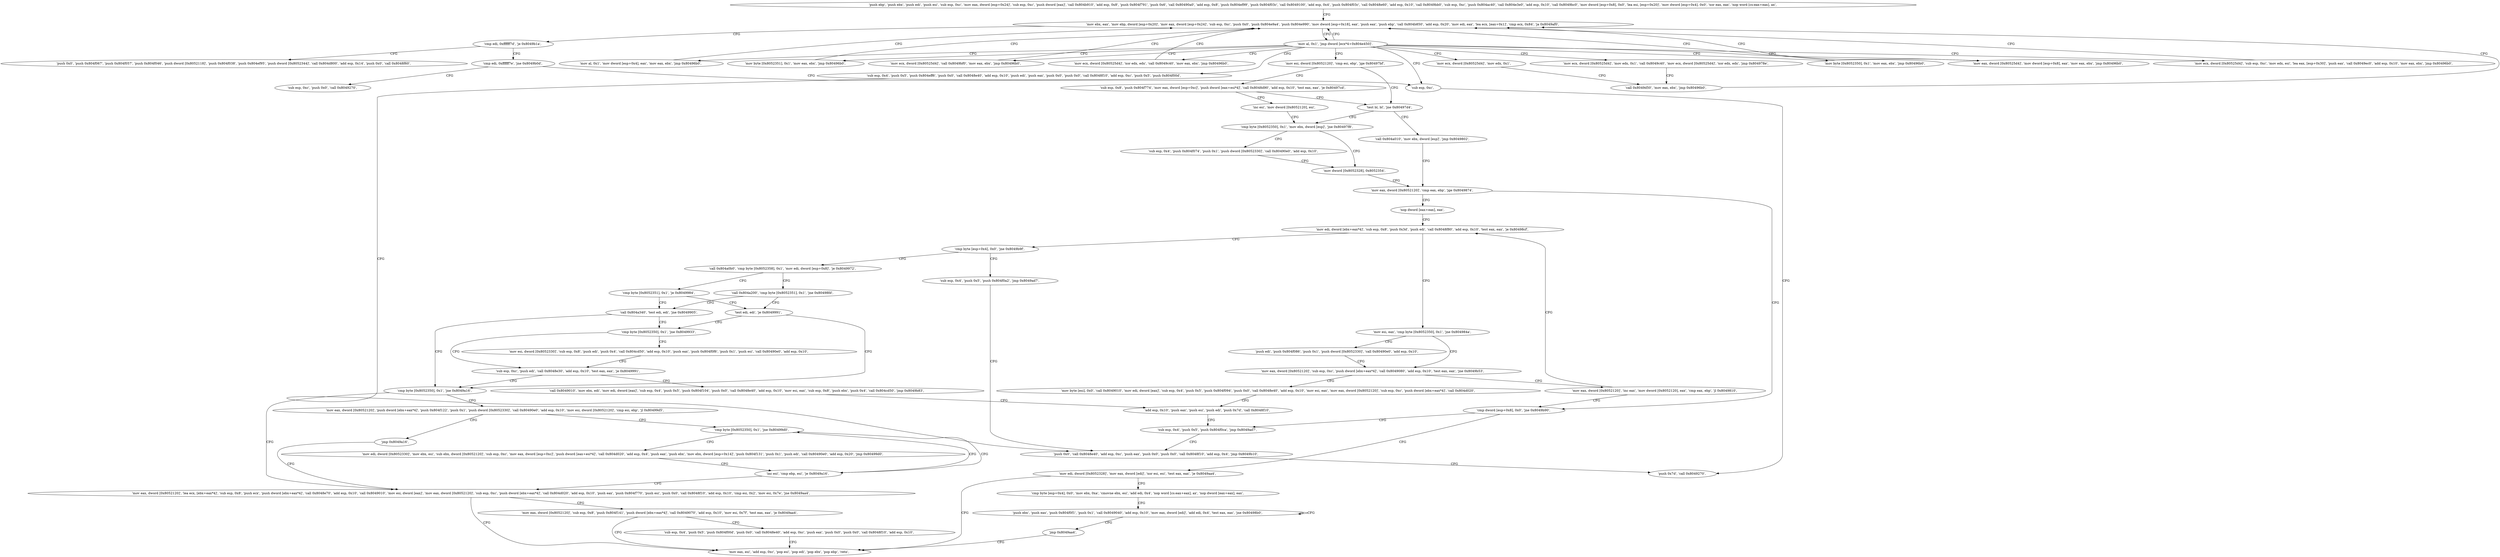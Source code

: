 digraph "func" {
"134518320" [label = "'push ebp', 'push ebx', 'push edi', 'push esi', 'sub esp, 0xc', 'mov eax, dword [esp+0x24]', 'sub esp, 0xc', 'push dword [eax]', 'call 0x804b910', 'add esp, 0x8', 'push 0x804f791', 'push 0x6', 'call 0x80490a0', 'add esp, 0x8', 'push 0x804ef99', 'push 0x804f03c', 'call 0x8049100', 'add esp, 0x4', 'push 0x804f03c', 'call 0x8048e60', 'add esp, 0x10', 'call 0x8049bb0', 'sub esp, 0xc', 'push 0x804ac40', 'call 0x804e3e0', 'add esp, 0x10', 'call 0x8049bc0', 'mov dword [esp+0x8], 0x0', 'lea esi, [esp+0x20]', 'mov dword [esp+0x4], 0x0', 'xor eax, eax', 'nop word [cs:eax+eax], ax', " ]
"134518448" [label = "'mov ebx, eax', 'mov ebp, dword [esp+0x20]', 'mov eax, dword [esp+0x24]', 'sub esp, 0xc', 'push 0x0', 'push 0x804e9a4', 'push 0x804e990', 'mov dword [esp+0x18], eax', 'push eax', 'push ebp', 'call 0x804b850', 'add esp, 0x20', 'mov edi, eax', 'lea ecx, [eax+0x1]', 'cmp ecx, 0x84', 'ja 0x8049af0', " ]
"134519536" [label = "'cmp edi, 0xffffff7d', 'je 0x8049b1a', " ]
"134519578" [label = "'push 0x0', 'push 0x804f067', 'push 0x804f057', 'push 0x804f046', 'push dword [0x8052118]', 'push 0x804f038', 'push 0x804ef95', 'push dword [0x8052344]', 'call 0x804d800', 'add esp, 0x14', 'push 0x0', 'call 0x8048f60', " ]
"134519544" [label = "'cmp edi, 0xffffff7e', 'jne 0x8049b0d', " ]
"134518504" [label = "'mov al, 0x1', 'jmp dword [ecx*4+0x804e450]', " ]
"134518513" [label = "'mov al, 0x1', 'mov dword [esp+0x4], eax', 'mov eax, ebx', 'jmp 0x80496b0', " ]
"134518523" [label = "'mov ecx, dword [0x80525d4]', 'call 0x8049bf0', 'mov eax, ebx', 'jmp 0x80496b0', " ]
"134518538" [label = "'mov ecx, dword [0x80525d4]', 'mov edx, 0x1', 'call 0x8049c40', 'mov ecx, dword [0x80525d4]', 'xor edx, edx', 'jmp 0x804978e', " ]
"134518564" [label = "'mov ecx, dword [0x80525d4]', 'xor edx, edx', 'call 0x8049c40', 'mov eax, ebx', 'jmp 0x80496b0', " ]
"134518584" [label = "'mov byte [0x8052351], 0x1', 'mov eax, ebx', 'jmp 0x80496b0', " ]
"134518598" [label = "'mov eax, dword [0x80525d4]', 'mov dword [esp+0x8], eax', 'mov eax, ebx', 'jmp 0x80496b0', " ]
"134518614" [label = "'mov ecx, dword [0x80525d4]', 'sub esp, 0xc', 'mov edx, esi', 'lea eax, [esp+0x30]', 'push eax', 'call 0x8049ec0', 'add esp, 0x10', 'mov eax, ebx', 'jmp 0x80496b0', " ]
"134518645" [label = "'mov byte [0x8052350], 0x1', 'mov eax, ebx', 'jmp 0x80496b0', " ]
"134518659" [label = "'mov ecx, dword [0x80525d4]', 'mov edx, 0x1', " ]
"134518682" [label = "'mov esi, dword [0x8052120]', 'cmp esi, ebp', 'jge 0x80497bf', " ]
"134519470" [label = "'sub esp, 0x4', 'push 0x5', 'push 0x804eff6', 'push 0x0', 'call 0x8048e40', 'add esp, 0x10', 'push edi', 'push eax', 'push 0x0', 'push 0x0', 'call 0x8048f10', 'add esp, 0xc', 'push 0x5', 'push 0x804f00d', " ]
"134519565" [label = "'sub esp, 0xc', " ]
"134519552" [label = "'sub esp, 0xc', 'push 0x0', 'call 0x8049270', " ]
"134518670" [label = "'call 0x8049d50', 'mov eax, ebx', 'jmp 0x80496b0', " ]
"134518719" [label = "'test bl, bl', 'jne 0x80497d4', " ]
"134518692" [label = "'sub esp, 0x8', 'push 0x804f774', 'mov eax, dword [esp+0xc]', 'push dword [eax+esi*4]', 'call 0x8048d90', 'add esp, 0x10', 'test eax, eax', 'je 0x80497cd', " ]
"134519511" [label = "'push 0x0', 'call 0x8048e40', 'add esp, 0xc', 'push eax', 'push 0x0', 'push 0x0', 'call 0x8048f10', 'add esp, 0x4', 'jmp 0x8049b10', " ]
"134519568" [label = "'push 0x7d', 'call 0x8049270', " ]
"134518740" [label = "'cmp byte [0x8052350], 0x1', 'mov ebx, dword [esp]', 'jne 0x80497f8', " ]
"134518723" [label = "'call 0x804a010', 'mov ebx, dword [esp]', 'jmp 0x8049802', " ]
"134518733" [label = "'inc esi', 'mov dword [0x8052120], esi', " ]
"134518776" [label = "'mov dword [0x8052328], 0x8052354', " ]
"134518752" [label = "'sub esp, 0x4', 'push 0x804f074', 'push 0x1', 'push dword [0x8052330]', 'call 0x80490e0', 'add esp, 0x10', " ]
"134518786" [label = "'mov eax, dword [0x8052120]', 'cmp eax, ebp', 'jge 0x8049874', " ]
"134518900" [label = "'cmp dword [esp+0x8], 0x0', 'jne 0x8049b90', " ]
"134518795" [label = "'nop dword [eax+eax], eax', " ]
"134519696" [label = "'sub esp, 0x4', 'push 0x5', 'push 0x804f0ca', 'jmp 0x8049ad7', " ]
"134518911" [label = "'mov edi, dword [0x8052328]', 'mov eax, dword [edi]', 'xor esi, esi', 'test eax, eax', 'je 0x8049aa4', " ]
"134518800" [label = "'mov edi, dword [ebx+eax*4]', 'sub esp, 0x8', 'push 0x3d', 'push edi', 'call 0x8048f80', 'add esp, 0x10', 'test eax, eax', 'je 0x80498cf', " ]
"134519460" [label = "'mov eax, esi', 'add esp, 0xc', 'pop esi', 'pop edi', 'pop ebx', 'pop ebp', 'retn', " ]
"134518929" [label = "'cmp byte [esp+0x4], 0x0', 'mov ebx, 0xa', 'cmovne ebx, esi', 'add edi, 0x4', 'nop word [cs:eax+eax], ax', 'nop dword [eax+eax], eax', " ]
"134518991" [label = "'cmp byte [esp+0x4], 0x0', 'jne 0x8049b9f', " ]
"134519711" [label = "'sub esp, 0x4', 'push 0x5', 'push 0x804f0a2', 'jmp 0x8049ad7', " ]
"134519002" [label = "'call 0x804a0b0', 'cmp byte [0x8052358], 0x1', 'mov edi, dword [esp+0x8]', 'je 0x8049972', " ]
"134518825" [label = "'mov esi, eax', 'cmp byte [0x8052350], 0x1', 'jne 0x804984a', " ]
"134518858" [label = "'mov eax, dword [0x8052120]', 'sub esp, 0xc', 'push dword [ebx+eax*4]', 'call 0x8049080', 'add esp, 0x10', 'test eax, eax', 'jne 0x8049b53', " ]
"134518836" [label = "'push edi', 'push 0x804f086', 'push 0x1', 'push dword [0x8052330]', 'call 0x80490e0', 'add esp, 0x10', " ]
"134518960" [label = "'push ebx', 'push eax', 'push 0x804f0f1', 'push 0x1', 'call 0x8049040', 'add esp, 0x10', 'mov eax, dword [edi]', 'add edi, 0x4', 'test eax, eax', 'jne 0x80498b0', " ]
"134519154" [label = "'call 0x804a200', 'cmp byte [0x8052351], 0x1', 'jne 0x80498fd', " ]
"134519024" [label = "'cmp byte [0x8052351], 0x1', 'je 0x8049984', " ]
"134519635" [label = "'mov byte [esi], 0x0', 'call 0x8049010', 'mov edi, dword [eax]', 'sub esp, 0x4', 'push 0x5', 'push 0x804f094', 'push 0x0', 'call 0x8048e40', 'add esp, 0x10', 'mov esi, eax', 'mov eax, dword [0x8052120]', 'sub esp, 0xc', 'push dword [ebx+eax*4]', 'call 0x804d020', " ]
"134518885" [label = "'mov eax, dword [0x8052120]', 'inc eax', 'mov dword [0x8052120], eax', 'cmp eax, ebp', 'jl 0x8049810', " ]
"134518986" [label = "'jmp 0x8049aa4', " ]
"134519037" [label = "'test edi, edi', 'je 0x8049991', " ]
"134519172" [label = "'call 0x804a340', 'test edi, edi', 'jne 0x8049905', " ]
"134519683" [label = "'add esp, 0x10', 'push eax', 'push esi', 'push edi', 'push 0x7d', 'call 0x8048f10', " ]
"134519185" [label = "'cmp byte [0x8052350], 0x1', 'jne 0x8049a16', " ]
"134519045" [label = "'cmp byte [0x8052350], 0x1', 'jne 0x8049933', " ]
"134519318" [label = "'mov eax, dword [0x8052120]', 'lea ecx, [ebx+eax*4]', 'sub esp, 0x8', 'push ecx', 'push dword [ebx+eax*4]', 'call 0x8048e70', 'add esp, 0x10', 'call 0x8049010', 'mov esi, dword [eax]', 'mov eax, dword [0x8052120]', 'sub esp, 0xc', 'push dword [ebx+eax*4]', 'call 0x804d020', 'add esp, 0x10', 'push eax', 'push 0x804f770', 'push esi', 'push 0x0', 'call 0x8048f10', 'add esp, 0x10', 'cmp esi, 0x2', 'mov esi, 0x7e', 'jne 0x8049aa4', " ]
"134519194" [label = "'mov eax, dword [0x8052120]', 'push dword [ebx+eax*4]', 'push 0x804f122', 'push 0x1', 'push dword [0x8052330]', 'call 0x80490e0', 'add esp, 0x10', 'mov esi, dword [0x8052120]', 'cmp esi, ebp', 'jl 0x80499d5', " ]
"134519091" [label = "'sub esp, 0xc', 'push edi', 'call 0x8048e30', 'add esp, 0x10', 'test eax, eax', 'je 0x8049991', " ]
"134519054" [label = "'mov esi, dword [0x8052330]', 'sub esp, 0x8', 'push edi', 'push 0x4', 'call 0x804cd50', 'add esp, 0x10', 'push eax', 'push 0x804f0f6', 'push 0x1', 'push esi', 'call 0x80490e0', 'add esp, 0x10', " ]
"134519394" [label = "'mov eax, dword [0x8052120]', 'sub esp, 0x8', 'push 0x804f141', 'push dword [ebx+eax*4]', 'call 0x8049070', 'add esp, 0x10', 'mov esi, 0x7f', 'test eax, eax', 'je 0x8049aa4', " ]
"134519253" [label = "'cmp byte [0x8052350], 0x1', 'jne 0x80499d0', " ]
"134519233" [label = "'jmp 0x8049a16', " ]
"134519107" [label = "'call 0x8049010', 'mov ebx, edi', 'mov edi, dword [eax]', 'sub esp, 0x4', 'push 0x5', 'push 0x804f104', 'push 0x0', 'call 0x8048e40', 'add esp, 0x10', 'mov esi, eax', 'sub esp, 0x8', 'push ebx', 'push 0x4', 'call 0x804cd50', 'jmp 0x8049b83', " ]
"134519427" [label = "'sub esp, 0x4', 'push 0x5', 'push 0x804f00d', 'push 0x0', 'call 0x8048e40', 'add esp, 0xc', 'push eax', 'push 0x0', 'push 0x0', 'call 0x8048f10', 'add esp, 0x10', " ]
"134519248" [label = "'inc esi', 'cmp ebp, esi', 'je 0x8049a16', " ]
"134519262" [label = "'mov edi, dword [0x8052330]', 'mov ebx, esi', 'sub ebx, dword [0x8052120]', 'sub esp, 0xc', 'mov eax, dword [esp+0xc]', 'push dword [eax+esi*4]', 'call 0x804d020', 'add esp, 0x4', 'push eax', 'push ebx', 'mov ebx, dword [esp+0x14]', 'push 0x804f131', 'push 0x1', 'push edi', 'call 0x80490e0', 'add esp, 0x20', 'jmp 0x80499d0', " ]
"134518320" -> "134518448" [ label = "CFG" ]
"134518448" -> "134519536" [ label = "CFG" ]
"134518448" -> "134518504" [ label = "CFG" ]
"134519536" -> "134519578" [ label = "CFG" ]
"134519536" -> "134519544" [ label = "CFG" ]
"134519544" -> "134519565" [ label = "CFG" ]
"134519544" -> "134519552" [ label = "CFG" ]
"134518504" -> "134518448" [ label = "CFG" ]
"134518504" -> "134518513" [ label = "CFG" ]
"134518504" -> "134518523" [ label = "CFG" ]
"134518504" -> "134518538" [ label = "CFG" ]
"134518504" -> "134518564" [ label = "CFG" ]
"134518504" -> "134518584" [ label = "CFG" ]
"134518504" -> "134518598" [ label = "CFG" ]
"134518504" -> "134518614" [ label = "CFG" ]
"134518504" -> "134518645" [ label = "CFG" ]
"134518504" -> "134518659" [ label = "CFG" ]
"134518504" -> "134518682" [ label = "CFG" ]
"134518504" -> "134519470" [ label = "CFG" ]
"134518504" -> "134519565" [ label = "CFG" ]
"134518513" -> "134518448" [ label = "CFG" ]
"134518523" -> "134518448" [ label = "CFG" ]
"134518538" -> "134518670" [ label = "CFG" ]
"134518564" -> "134518448" [ label = "CFG" ]
"134518584" -> "134518448" [ label = "CFG" ]
"134518598" -> "134518448" [ label = "CFG" ]
"134518614" -> "134518448" [ label = "CFG" ]
"134518645" -> "134518448" [ label = "CFG" ]
"134518659" -> "134518670" [ label = "CFG" ]
"134518682" -> "134518719" [ label = "CFG" ]
"134518682" -> "134518692" [ label = "CFG" ]
"134519470" -> "134519511" [ label = "CFG" ]
"134519565" -> "134519568" [ label = "CFG" ]
"134518670" -> "134518448" [ label = "CFG" ]
"134518719" -> "134518740" [ label = "CFG" ]
"134518719" -> "134518723" [ label = "CFG" ]
"134518692" -> "134518733" [ label = "CFG" ]
"134518692" -> "134518719" [ label = "CFG" ]
"134519511" -> "134519568" [ label = "CFG" ]
"134518740" -> "134518776" [ label = "CFG" ]
"134518740" -> "134518752" [ label = "CFG" ]
"134518723" -> "134518786" [ label = "CFG" ]
"134518733" -> "134518740" [ label = "CFG" ]
"134518776" -> "134518786" [ label = "CFG" ]
"134518752" -> "134518776" [ label = "CFG" ]
"134518786" -> "134518900" [ label = "CFG" ]
"134518786" -> "134518795" [ label = "CFG" ]
"134518900" -> "134519696" [ label = "CFG" ]
"134518900" -> "134518911" [ label = "CFG" ]
"134518795" -> "134518800" [ label = "CFG" ]
"134519696" -> "134519511" [ label = "CFG" ]
"134518911" -> "134519460" [ label = "CFG" ]
"134518911" -> "134518929" [ label = "CFG" ]
"134518800" -> "134518991" [ label = "CFG" ]
"134518800" -> "134518825" [ label = "CFG" ]
"134518929" -> "134518960" [ label = "CFG" ]
"134518991" -> "134519711" [ label = "CFG" ]
"134518991" -> "134519002" [ label = "CFG" ]
"134519711" -> "134519511" [ label = "CFG" ]
"134519002" -> "134519154" [ label = "CFG" ]
"134519002" -> "134519024" [ label = "CFG" ]
"134518825" -> "134518858" [ label = "CFG" ]
"134518825" -> "134518836" [ label = "CFG" ]
"134518858" -> "134519635" [ label = "CFG" ]
"134518858" -> "134518885" [ label = "CFG" ]
"134518836" -> "134518858" [ label = "CFG" ]
"134518960" -> "134518960" [ label = "CFG" ]
"134518960" -> "134518986" [ label = "CFG" ]
"134519154" -> "134519037" [ label = "CFG" ]
"134519154" -> "134519172" [ label = "CFG" ]
"134519024" -> "134519172" [ label = "CFG" ]
"134519024" -> "134519037" [ label = "CFG" ]
"134519635" -> "134519683" [ label = "CFG" ]
"134518885" -> "134518800" [ label = "CFG" ]
"134518885" -> "134518900" [ label = "CFG" ]
"134518986" -> "134519460" [ label = "CFG" ]
"134519037" -> "134519185" [ label = "CFG" ]
"134519037" -> "134519045" [ label = "CFG" ]
"134519172" -> "134519045" [ label = "CFG" ]
"134519172" -> "134519185" [ label = "CFG" ]
"134519683" -> "134519696" [ label = "CFG" ]
"134519185" -> "134519318" [ label = "CFG" ]
"134519185" -> "134519194" [ label = "CFG" ]
"134519045" -> "134519091" [ label = "CFG" ]
"134519045" -> "134519054" [ label = "CFG" ]
"134519318" -> "134519460" [ label = "CFG" ]
"134519318" -> "134519394" [ label = "CFG" ]
"134519194" -> "134519253" [ label = "CFG" ]
"134519194" -> "134519233" [ label = "CFG" ]
"134519091" -> "134519185" [ label = "CFG" ]
"134519091" -> "134519107" [ label = "CFG" ]
"134519054" -> "134519091" [ label = "CFG" ]
"134519394" -> "134519460" [ label = "CFG" ]
"134519394" -> "134519427" [ label = "CFG" ]
"134519253" -> "134519248" [ label = "CFG" ]
"134519253" -> "134519262" [ label = "CFG" ]
"134519233" -> "134519318" [ label = "CFG" ]
"134519107" -> "134519683" [ label = "CFG" ]
"134519427" -> "134519460" [ label = "CFG" ]
"134519248" -> "134519318" [ label = "CFG" ]
"134519248" -> "134519253" [ label = "CFG" ]
"134519262" -> "134519248" [ label = "CFG" ]
}
